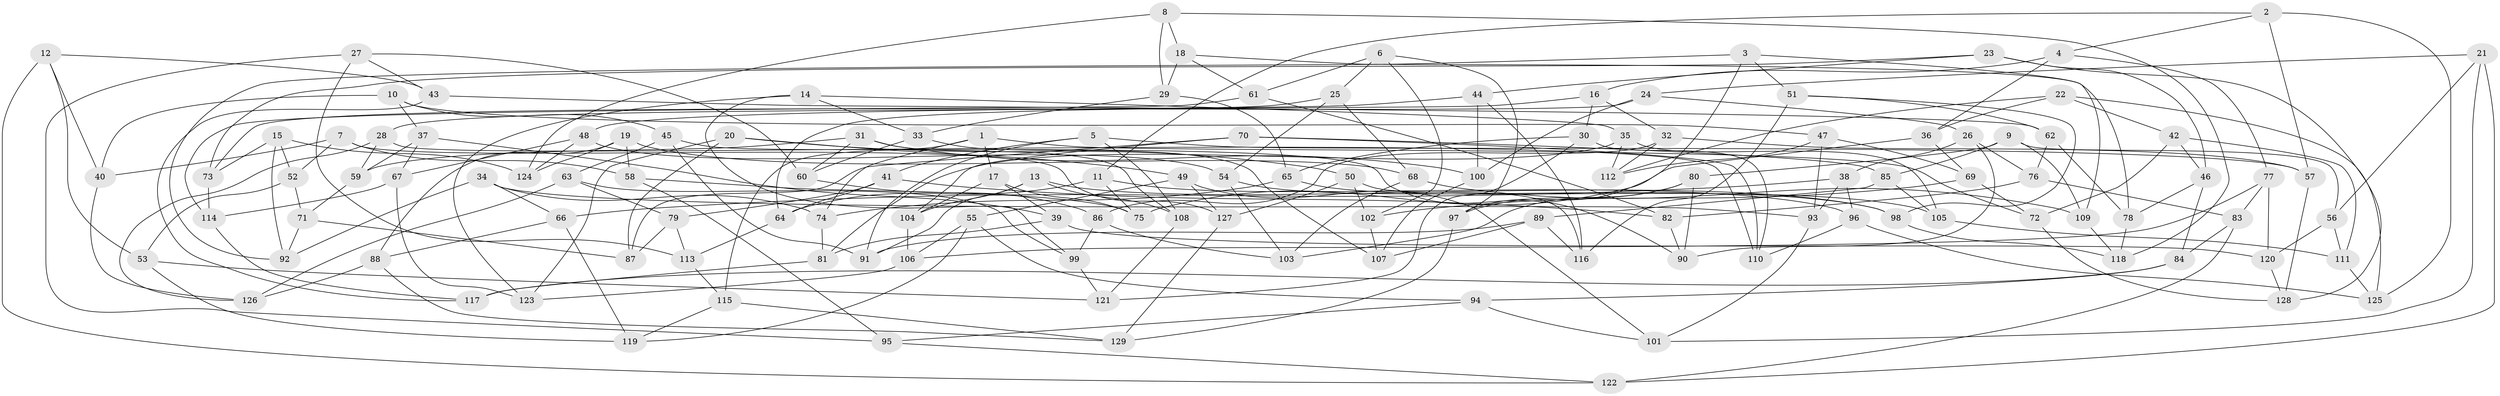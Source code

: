 // coarse degree distribution, {6: 0.21052631578947367, 7: 0.21052631578947367, 11: 0.10526315789473684, 8: 0.10526315789473684, 9: 0.07894736842105263, 10: 0.05263157894736842, 18: 0.02631578947368421, 5: 0.05263157894736842, 3: 0.05263157894736842, 13: 0.02631578947368421, 4: 0.07894736842105263}
// Generated by graph-tools (version 1.1) at 2025/21/03/04/25 18:21:02]
// undirected, 129 vertices, 258 edges
graph export_dot {
graph [start="1"]
  node [color=gray90,style=filled];
  1;
  2;
  3;
  4;
  5;
  6;
  7;
  8;
  9;
  10;
  11;
  12;
  13;
  14;
  15;
  16;
  17;
  18;
  19;
  20;
  21;
  22;
  23;
  24;
  25;
  26;
  27;
  28;
  29;
  30;
  31;
  32;
  33;
  34;
  35;
  36;
  37;
  38;
  39;
  40;
  41;
  42;
  43;
  44;
  45;
  46;
  47;
  48;
  49;
  50;
  51;
  52;
  53;
  54;
  55;
  56;
  57;
  58;
  59;
  60;
  61;
  62;
  63;
  64;
  65;
  66;
  67;
  68;
  69;
  70;
  71;
  72;
  73;
  74;
  75;
  76;
  77;
  78;
  79;
  80;
  81;
  82;
  83;
  84;
  85;
  86;
  87;
  88;
  89;
  90;
  91;
  92;
  93;
  94;
  95;
  96;
  97;
  98;
  99;
  100;
  101;
  102;
  103;
  104;
  105;
  106;
  107;
  108;
  109;
  110;
  111;
  112;
  113;
  114;
  115;
  116;
  117;
  118;
  119;
  120;
  121;
  122;
  123;
  124;
  125;
  126;
  127;
  128;
  129;
  1 -- 115;
  1 -- 17;
  1 -- 74;
  1 -- 72;
  2 -- 11;
  2 -- 57;
  2 -- 4;
  2 -- 125;
  3 -- 51;
  3 -- 97;
  3 -- 92;
  3 -- 109;
  4 -- 16;
  4 -- 77;
  4 -- 36;
  5 -- 91;
  5 -- 57;
  5 -- 108;
  5 -- 41;
  6 -- 25;
  6 -- 97;
  6 -- 61;
  6 -- 102;
  7 -- 58;
  7 -- 127;
  7 -- 52;
  7 -- 40;
  8 -- 29;
  8 -- 18;
  8 -- 124;
  8 -- 118;
  9 -- 80;
  9 -- 56;
  9 -- 85;
  9 -- 109;
  10 -- 37;
  10 -- 45;
  10 -- 47;
  10 -- 40;
  11 -- 96;
  11 -- 75;
  11 -- 64;
  12 -- 43;
  12 -- 53;
  12 -- 122;
  12 -- 40;
  13 -- 98;
  13 -- 108;
  13 -- 91;
  13 -- 104;
  14 -- 33;
  14 -- 99;
  14 -- 35;
  14 -- 123;
  15 -- 92;
  15 -- 124;
  15 -- 73;
  15 -- 52;
  16 -- 64;
  16 -- 30;
  16 -- 32;
  17 -- 104;
  17 -- 75;
  17 -- 39;
  18 -- 29;
  18 -- 61;
  18 -- 78;
  19 -- 88;
  19 -- 58;
  19 -- 124;
  19 -- 68;
  20 -- 87;
  20 -- 123;
  20 -- 50;
  20 -- 49;
  21 -- 24;
  21 -- 56;
  21 -- 122;
  21 -- 101;
  22 -- 125;
  22 -- 42;
  22 -- 112;
  22 -- 36;
  23 -- 73;
  23 -- 128;
  23 -- 46;
  23 -- 44;
  24 -- 26;
  24 -- 100;
  24 -- 73;
  25 -- 68;
  25 -- 54;
  25 -- 28;
  26 -- 90;
  26 -- 38;
  26 -- 76;
  27 -- 95;
  27 -- 60;
  27 -- 113;
  27 -- 43;
  28 -- 126;
  28 -- 59;
  28 -- 110;
  29 -- 33;
  29 -- 65;
  30 -- 121;
  30 -- 110;
  30 -- 65;
  31 -- 108;
  31 -- 59;
  31 -- 60;
  31 -- 100;
  32 -- 86;
  32 -- 57;
  32 -- 112;
  33 -- 60;
  33 -- 107;
  34 -- 92;
  34 -- 66;
  34 -- 74;
  34 -- 93;
  35 -- 105;
  35 -- 81;
  35 -- 112;
  36 -- 75;
  36 -- 69;
  37 -- 67;
  37 -- 39;
  37 -- 59;
  38 -- 96;
  38 -- 93;
  38 -- 66;
  39 -- 120;
  39 -- 81;
  40 -- 126;
  41 -- 64;
  41 -- 79;
  41 -- 82;
  42 -- 72;
  42 -- 46;
  42 -- 111;
  43 -- 117;
  43 -- 62;
  44 -- 48;
  44 -- 116;
  44 -- 100;
  45 -- 91;
  45 -- 90;
  45 -- 63;
  46 -- 84;
  46 -- 78;
  47 -- 69;
  47 -- 112;
  47 -- 93;
  48 -- 54;
  48 -- 67;
  48 -- 124;
  49 -- 127;
  49 -- 55;
  49 -- 101;
  50 -- 102;
  50 -- 127;
  50 -- 116;
  51 -- 116;
  51 -- 98;
  51 -- 62;
  52 -- 53;
  52 -- 71;
  53 -- 121;
  53 -- 119;
  54 -- 103;
  54 -- 98;
  55 -- 106;
  55 -- 94;
  55 -- 119;
  56 -- 120;
  56 -- 111;
  57 -- 128;
  58 -- 95;
  58 -- 75;
  59 -- 71;
  60 -- 86;
  61 -- 82;
  61 -- 114;
  62 -- 78;
  62 -- 76;
  63 -- 99;
  63 -- 126;
  63 -- 79;
  64 -- 113;
  65 -- 105;
  65 -- 74;
  66 -- 88;
  66 -- 119;
  67 -- 114;
  67 -- 123;
  68 -- 109;
  68 -- 103;
  69 -- 72;
  69 -- 102;
  70 -- 87;
  70 -- 104;
  70 -- 110;
  70 -- 85;
  71 -- 87;
  71 -- 92;
  72 -- 128;
  73 -- 114;
  74 -- 81;
  76 -- 83;
  76 -- 82;
  77 -- 106;
  77 -- 120;
  77 -- 83;
  78 -- 118;
  79 -- 87;
  79 -- 113;
  80 -- 90;
  80 -- 103;
  80 -- 97;
  81 -- 117;
  82 -- 90;
  83 -- 84;
  83 -- 122;
  84 -- 94;
  84 -- 117;
  85 -- 105;
  85 -- 89;
  86 -- 103;
  86 -- 99;
  88 -- 129;
  88 -- 126;
  89 -- 107;
  89 -- 91;
  89 -- 116;
  93 -- 101;
  94 -- 101;
  94 -- 95;
  95 -- 122;
  96 -- 110;
  96 -- 125;
  97 -- 129;
  98 -- 118;
  99 -- 121;
  100 -- 107;
  102 -- 107;
  104 -- 106;
  105 -- 111;
  106 -- 123;
  108 -- 121;
  109 -- 118;
  111 -- 125;
  113 -- 115;
  114 -- 117;
  115 -- 129;
  115 -- 119;
  120 -- 128;
  127 -- 129;
}
